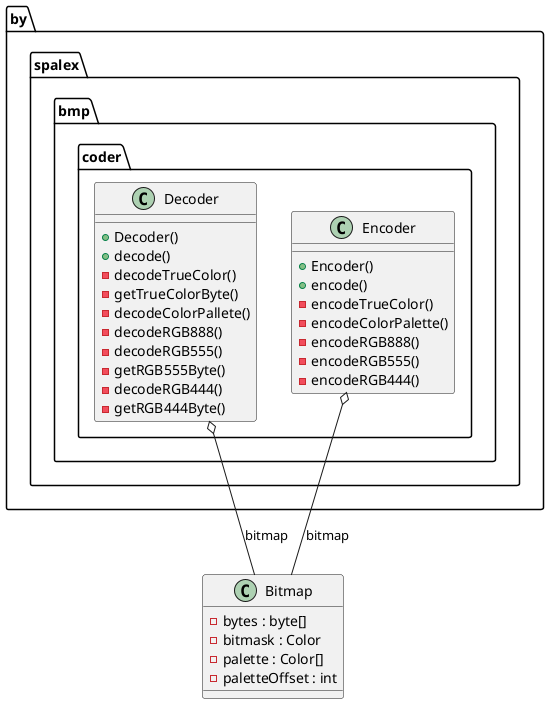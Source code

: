 @startuml

  package by.spalex.bmp.coder {
    class Decoder {
        + Decoder()
        + decode()
        - decodeTrueColor()
        - getTrueColorByte()
        - decodeColorPallete()
        - decodeRGB888()
        - decodeRGB555()
        - getRGB555Byte()
        - decodeRGB444()
        - getRGB444Byte()
    }
  }
  

  package by.spalex.bmp.coder {
    class Encoder {
        + Encoder()
        + encode()
        - encodeTrueColor()
        - encodeColorPalette()
        - encodeRGB888()
        - encodeRGB555()
        - encodeRGB444()
    }
  }

  class Bitmap{
          - bytes : byte[]
          - bitmask : Color
          - palette : Color[]
          - paletteOffset : int
  }

  Decoder o-- Bitmap : bitmap
  Encoder o-- Bitmap : bitmap

@enduml

